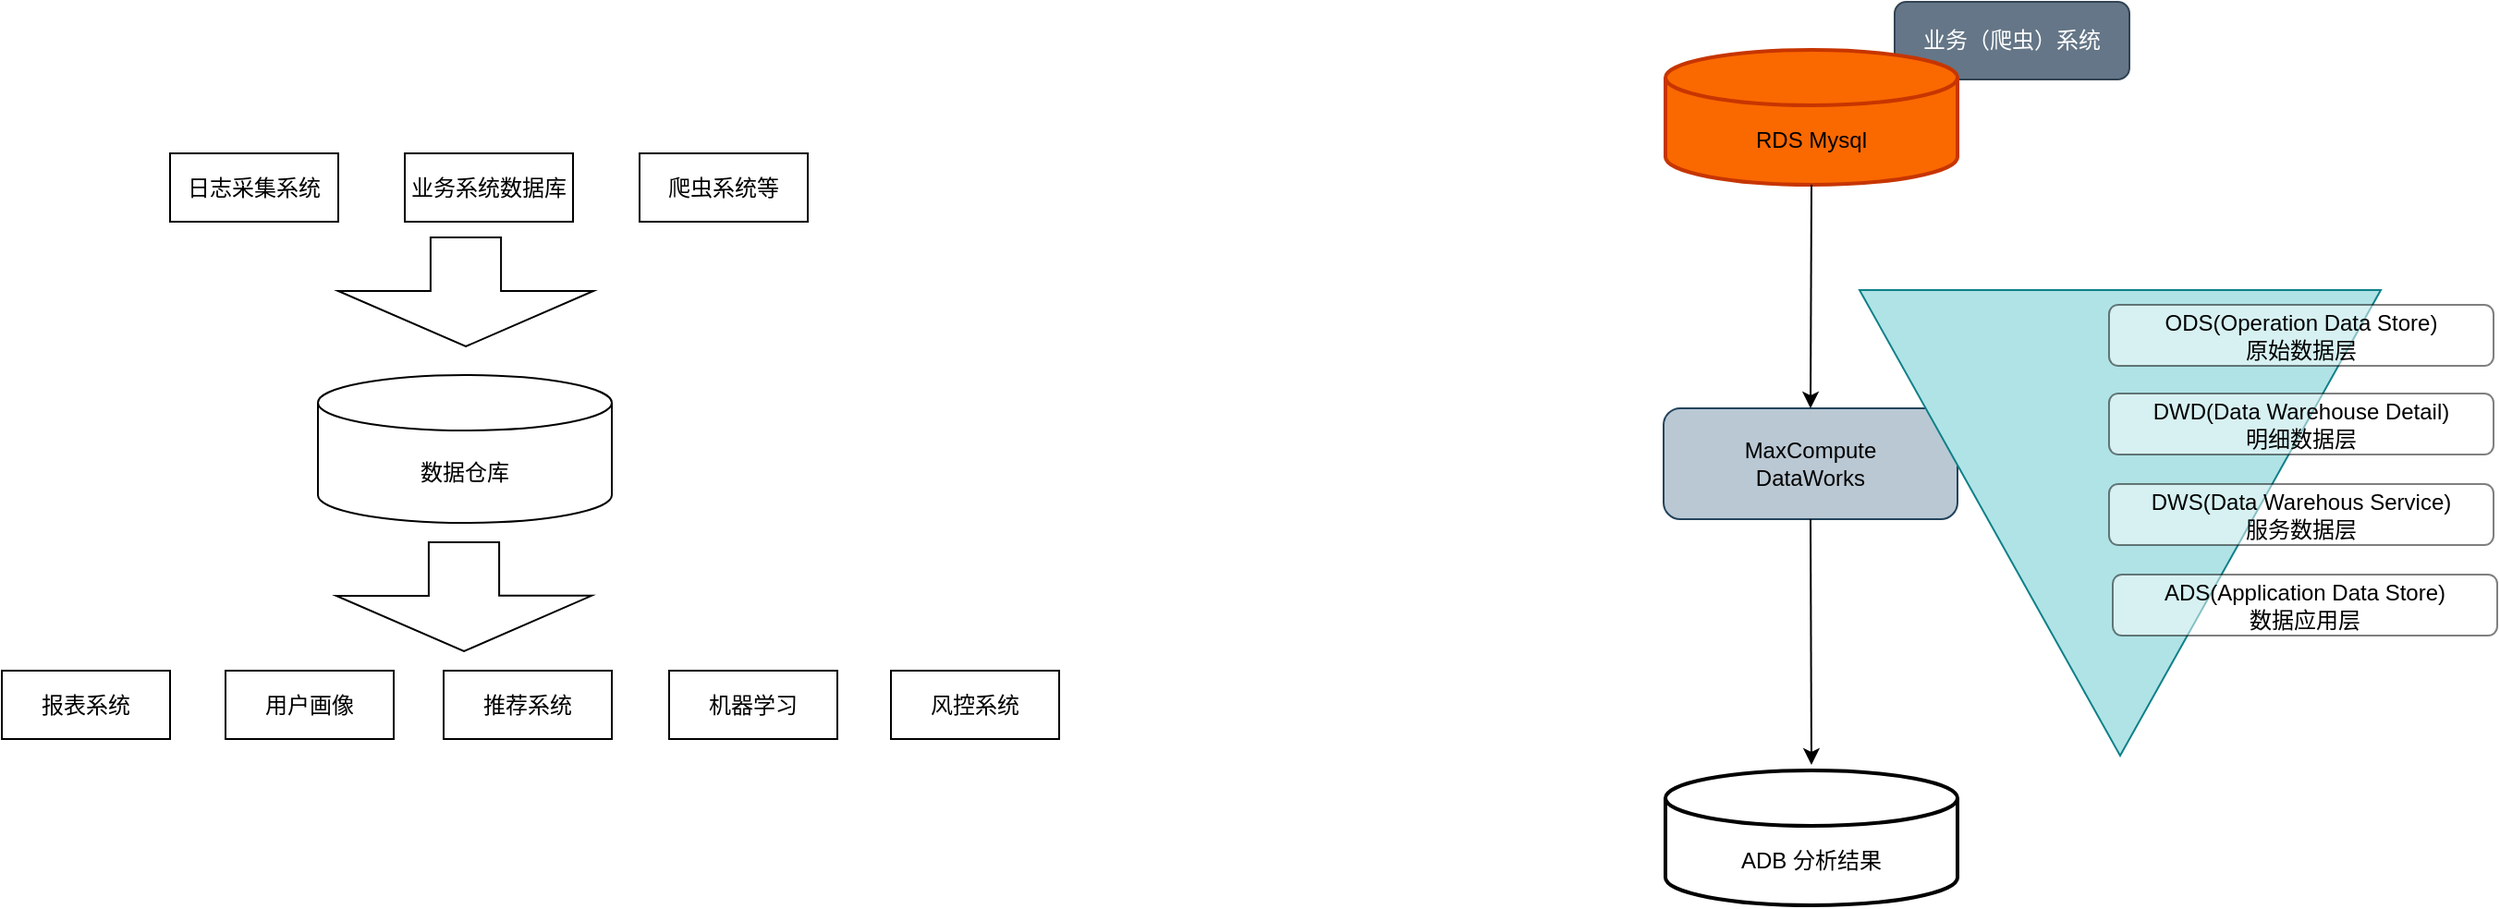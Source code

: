 <mxfile version="21.6.2" type="github">
  <diagram name="第 1 页" id="Camr7XsZ0Y0K7MddpfSk">
    <mxGraphModel dx="1313" dy="720" grid="0" gridSize="10" guides="1" tooltips="1" connect="1" arrows="1" fold="1" page="1" pageScale="1" pageWidth="1920" pageHeight="1200" math="0" shadow="0">
      <root>
        <mxCell id="0" />
        <mxCell id="1" parent="0" />
        <mxCell id="FXYnp829lOooSJC_CmGT-1" value="业务系统数据库" style="rounded=0;whiteSpace=wrap;html=1;" vertex="1" parent="1">
          <mxGeometry x="337" y="160" width="91" height="37" as="geometry" />
        </mxCell>
        <mxCell id="FXYnp829lOooSJC_CmGT-2" value="日志采集系统" style="rounded=0;whiteSpace=wrap;html=1;" vertex="1" parent="1">
          <mxGeometry x="210" y="160" width="91" height="37" as="geometry" />
        </mxCell>
        <mxCell id="FXYnp829lOooSJC_CmGT-3" value="爬虫系统等" style="rounded=0;whiteSpace=wrap;html=1;" vertex="1" parent="1">
          <mxGeometry x="464" y="160" width="91" height="37" as="geometry" />
        </mxCell>
        <mxCell id="FXYnp829lOooSJC_CmGT-5" value="" style="shape=flexArrow;endArrow=classic;html=1;rounded=0;endWidth=99.048;endSize=9.686;width=38.095;" edge="1" parent="1">
          <mxGeometry width="50" height="50" relative="1" as="geometry">
            <mxPoint x="370" y="205" as="sourcePoint" />
            <mxPoint x="370" y="265" as="targetPoint" />
          </mxGeometry>
        </mxCell>
        <mxCell id="FXYnp829lOooSJC_CmGT-6" value="数据仓库" style="shape=cylinder3;whiteSpace=wrap;html=1;boundedLbl=1;backgroundOutline=1;size=15;" vertex="1" parent="1">
          <mxGeometry x="290" y="280" width="159" height="80" as="geometry" />
        </mxCell>
        <mxCell id="FXYnp829lOooSJC_CmGT-7" value="" style="shape=flexArrow;endArrow=classic;html=1;rounded=0;endWidth=99.048;endSize=9.686;width=38.095;" edge="1" parent="1">
          <mxGeometry width="50" height="50" relative="1" as="geometry">
            <mxPoint x="369" y="370" as="sourcePoint" />
            <mxPoint x="369.02" y="430" as="targetPoint" />
          </mxGeometry>
        </mxCell>
        <mxCell id="FXYnp829lOooSJC_CmGT-8" value="报表系统" style="rounded=0;whiteSpace=wrap;html=1;" vertex="1" parent="1">
          <mxGeometry x="119" y="440" width="91" height="37" as="geometry" />
        </mxCell>
        <mxCell id="FXYnp829lOooSJC_CmGT-9" value="用户画像" style="rounded=0;whiteSpace=wrap;html=1;" vertex="1" parent="1">
          <mxGeometry x="240" y="440" width="91" height="37" as="geometry" />
        </mxCell>
        <mxCell id="FXYnp829lOooSJC_CmGT-10" value="推荐系统" style="rounded=0;whiteSpace=wrap;html=1;" vertex="1" parent="1">
          <mxGeometry x="358" y="440" width="91" height="37" as="geometry" />
        </mxCell>
        <mxCell id="FXYnp829lOooSJC_CmGT-11" value="机器学习" style="rounded=0;whiteSpace=wrap;html=1;" vertex="1" parent="1">
          <mxGeometry x="480" y="440" width="91" height="37" as="geometry" />
        </mxCell>
        <mxCell id="FXYnp829lOooSJC_CmGT-12" value="风控系统" style="rounded=0;whiteSpace=wrap;html=1;" vertex="1" parent="1">
          <mxGeometry x="600" y="440" width="91" height="37" as="geometry" />
        </mxCell>
        <mxCell id="FXYnp829lOooSJC_CmGT-14" value="ADB 分析结果" style="shape=cylinder3;whiteSpace=wrap;html=1;boundedLbl=1;backgroundOutline=1;size=15;strokeWidth=2;" vertex="1" parent="1">
          <mxGeometry x="1019" y="494" width="158" height="73" as="geometry" />
        </mxCell>
        <mxCell id="FXYnp829lOooSJC_CmGT-15" value="MaxCompute&lt;br&gt;DataWorks" style="rounded=1;whiteSpace=wrap;html=1;fillColor=#bac8d3;strokeColor=#23445d;" vertex="1" parent="1">
          <mxGeometry x="1018" y="298" width="159" height="60" as="geometry" />
        </mxCell>
        <mxCell id="FXYnp829lOooSJC_CmGT-16" value="" style="triangle;whiteSpace=wrap;html=1;direction=south;fillColor=#b0e3e6;strokeColor=#0e8088;" vertex="1" parent="1">
          <mxGeometry x="1124" y="234" width="282" height="252" as="geometry" />
        </mxCell>
        <mxCell id="FXYnp829lOooSJC_CmGT-17" value="业务（爬虫）系统" style="rounded=1;whiteSpace=wrap;html=1;fillColor=#647687;fontColor=#ffffff;strokeColor=#314354;" vertex="1" parent="1">
          <mxGeometry x="1143" y="78" width="127" height="42" as="geometry" />
        </mxCell>
        <mxCell id="FXYnp829lOooSJC_CmGT-13" value="RDS Mysql" style="shape=cylinder3;whiteSpace=wrap;html=1;boundedLbl=1;backgroundOutline=1;size=15;fillColor=#fa6800;fontColor=#000000;strokeColor=#C73500;strokeWidth=2;" vertex="1" parent="1">
          <mxGeometry x="1019" y="104" width="158" height="73" as="geometry" />
        </mxCell>
        <mxCell id="FXYnp829lOooSJC_CmGT-18" value="ODS(Operation Data Store)&lt;br&gt;原始数据层" style="rounded=1;whiteSpace=wrap;html=1;opacity=50;" vertex="1" parent="1">
          <mxGeometry x="1259" y="242" width="208" height="33" as="geometry" />
        </mxCell>
        <mxCell id="FXYnp829lOooSJC_CmGT-19" value="DWD(Data Warehouse Detail)&lt;br&gt;明细数据层" style="rounded=1;whiteSpace=wrap;html=1;opacity=50;" vertex="1" parent="1">
          <mxGeometry x="1259" y="290" width="208" height="33" as="geometry" />
        </mxCell>
        <mxCell id="FXYnp829lOooSJC_CmGT-20" value="DWS(Data Warehous Service)&lt;br&gt;服务数据层" style="rounded=1;whiteSpace=wrap;html=1;opacity=50;" vertex="1" parent="1">
          <mxGeometry x="1259" y="339" width="208" height="33" as="geometry" />
        </mxCell>
        <mxCell id="FXYnp829lOooSJC_CmGT-21" value="ADS(Application Data Store)&lt;br&gt;数据应用层" style="rounded=1;whiteSpace=wrap;html=1;opacity=50;" vertex="1" parent="1">
          <mxGeometry x="1261" y="388" width="208" height="33" as="geometry" />
        </mxCell>
        <mxCell id="FXYnp829lOooSJC_CmGT-22" value="" style="endArrow=classic;html=1;rounded=0;exitX=0.5;exitY=1;exitDx=0;exitDy=0;exitPerimeter=0;entryX=0.5;entryY=0;entryDx=0;entryDy=0;" edge="1" parent="1" source="FXYnp829lOooSJC_CmGT-13" target="FXYnp829lOooSJC_CmGT-15">
          <mxGeometry width="50" height="50" relative="1" as="geometry">
            <mxPoint x="1036" y="414" as="sourcePoint" />
            <mxPoint x="1086" y="364" as="targetPoint" />
          </mxGeometry>
        </mxCell>
        <mxCell id="FXYnp829lOooSJC_CmGT-23" value="" style="endArrow=classic;html=1;rounded=0;exitX=0.5;exitY=1;exitDx=0;exitDy=0;" edge="1" parent="1" source="FXYnp829lOooSJC_CmGT-15">
          <mxGeometry width="50" height="50" relative="1" as="geometry">
            <mxPoint x="1108" y="187" as="sourcePoint" />
            <mxPoint x="1098" y="491" as="targetPoint" />
          </mxGeometry>
        </mxCell>
      </root>
    </mxGraphModel>
  </diagram>
</mxfile>
